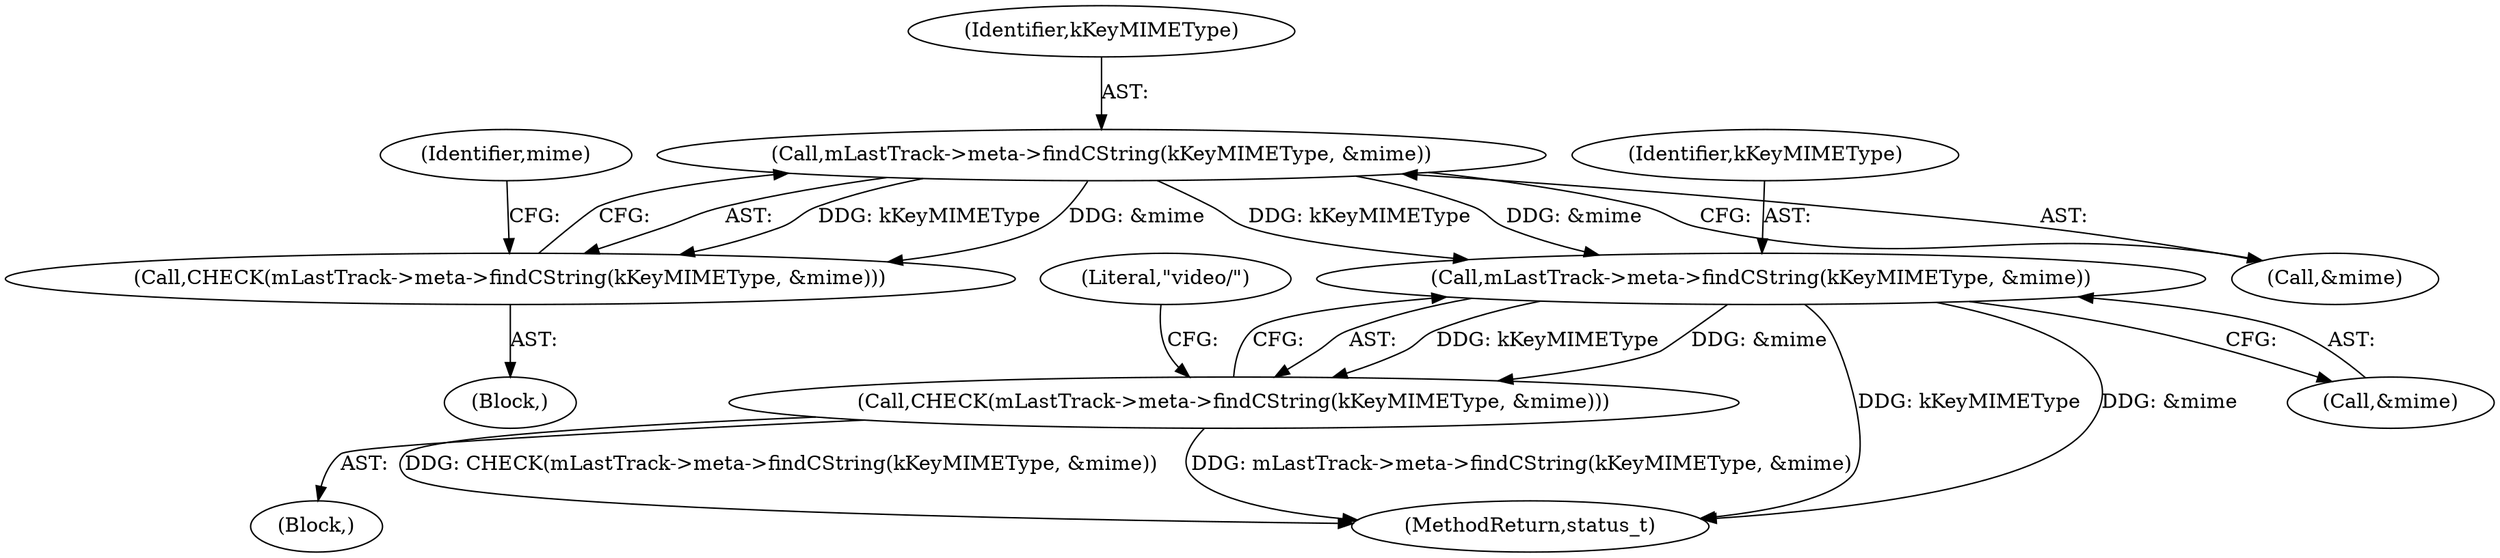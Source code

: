 digraph "0_Android_2674a7218eaa3c87f2ee26d26da5b9170e10f859@pointer" {
"1001869" [label="(Call,mLastTrack->meta->findCString(kKeyMIMEType, &mime))"];
"1001868" [label="(Call,CHECK(mLastTrack->meta->findCString(kKeyMIMEType, &mime)))"];
"1001910" [label="(Call,mLastTrack->meta->findCString(kKeyMIMEType, &mime))"];
"1001909" [label="(Call,CHECK(mLastTrack->meta->findCString(kKeyMIMEType, &mime)))"];
"1001910" [label="(Call,mLastTrack->meta->findCString(kKeyMIMEType, &mime))"];
"1001868" [label="(Call,CHECK(mLastTrack->meta->findCString(kKeyMIMEType, &mime)))"];
"1001876" [label="(Identifier,mime)"];
"1001912" [label="(Call,&mime)"];
"1001911" [label="(Identifier,kKeyMIMEType)"];
"1001798" [label="(Block,)"];
"1002927" [label="(MethodReturn,status_t)"];
"1001909" [label="(Call,CHECK(mLastTrack->meta->findCString(kKeyMIMEType, &mime)))"];
"1001871" [label="(Call,&mime)"];
"1001870" [label="(Identifier,kKeyMIMEType)"];
"1001869" [label="(Call,mLastTrack->meta->findCString(kKeyMIMEType, &mime))"];
"1001843" [label="(Block,)"];
"1001917" [label="(Literal,\"video/\")"];
"1001869" -> "1001868"  [label="AST: "];
"1001869" -> "1001871"  [label="CFG: "];
"1001870" -> "1001869"  [label="AST: "];
"1001871" -> "1001869"  [label="AST: "];
"1001868" -> "1001869"  [label="CFG: "];
"1001869" -> "1001868"  [label="DDG: kKeyMIMEType"];
"1001869" -> "1001868"  [label="DDG: &mime"];
"1001869" -> "1001910"  [label="DDG: kKeyMIMEType"];
"1001869" -> "1001910"  [label="DDG: &mime"];
"1001868" -> "1001843"  [label="AST: "];
"1001876" -> "1001868"  [label="CFG: "];
"1001910" -> "1001909"  [label="AST: "];
"1001910" -> "1001912"  [label="CFG: "];
"1001911" -> "1001910"  [label="AST: "];
"1001912" -> "1001910"  [label="AST: "];
"1001909" -> "1001910"  [label="CFG: "];
"1001910" -> "1002927"  [label="DDG: kKeyMIMEType"];
"1001910" -> "1002927"  [label="DDG: &mime"];
"1001910" -> "1001909"  [label="DDG: kKeyMIMEType"];
"1001910" -> "1001909"  [label="DDG: &mime"];
"1001909" -> "1001798"  [label="AST: "];
"1001917" -> "1001909"  [label="CFG: "];
"1001909" -> "1002927"  [label="DDG: CHECK(mLastTrack->meta->findCString(kKeyMIMEType, &mime))"];
"1001909" -> "1002927"  [label="DDG: mLastTrack->meta->findCString(kKeyMIMEType, &mime)"];
}
